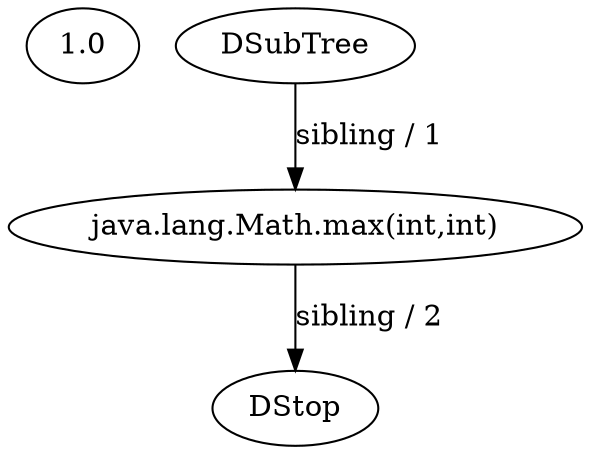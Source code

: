 // Program AST
digraph {
	1.0 [label=1.0]
	0 [label=DSubTree]
	1 [label="java.lang.Math.max(int,int)"]
	0 -> 1 [label="sibling / 1" constraint=true direction=LR]
	2 [label=DStop]
	1 -> 2 [label="sibling / 2" constraint=true direction=LR]
}
